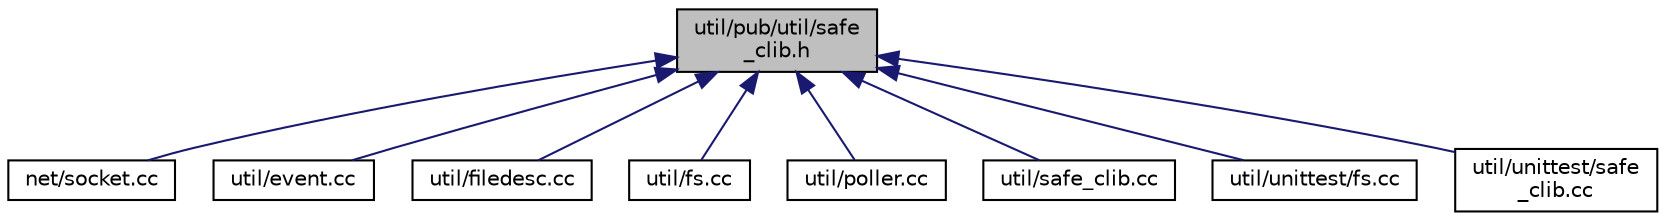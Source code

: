 digraph "util/pub/util/safe_clib.h"
{
 // LATEX_PDF_SIZE
  edge [fontname="Helvetica",fontsize="10",labelfontname="Helvetica",labelfontsize="10"];
  node [fontname="Helvetica",fontsize="10",shape=record];
  Node1 [label="util/pub/util/safe\l_clib.h",height=0.2,width=0.4,color="black", fillcolor="grey75", style="filled", fontcolor="black",tooltip="Signal-safe C library wrapper."];
  Node1 -> Node2 [dir="back",color="midnightblue",fontsize="10",style="solid",fontname="Helvetica"];
  Node2 [label="net/socket.cc",height=0.2,width=0.4,color="black", fillcolor="white", style="filled",URL="$d2/d88/socket_8cc.html",tooltip="Low-level tcp and udp sockets implementation"];
  Node1 -> Node3 [dir="back",color="midnightblue",fontsize="10",style="solid",fontname="Helvetica"];
  Node3 [label="util/event.cc",height=0.2,width=0.4,color="black", fillcolor="white", style="filled",URL="$d0/d1c/event_8cc.html",tooltip="Signaling kernel event counter implementation"];
  Node1 -> Node4 [dir="back",color="midnightblue",fontsize="10",style="solid",fontname="Helvetica"];
  Node4 [label="util/filedesc.cc",height=0.2,width=0.4,color="black", fillcolor="white", style="filled",URL="$d6/d4d/filedesc_8cc.html",tooltip="File descriptor implementation"];
  Node1 -> Node5 [dir="back",color="midnightblue",fontsize="10",style="solid",fontname="Helvetica"];
  Node5 [label="util/fs.cc",height=0.2,width=0.4,color="black", fillcolor="white", style="filled",URL="$db/de1/fs_8cc.html",tooltip="Common file system utilities implementation"];
  Node1 -> Node6 [dir="back",color="midnightblue",fontsize="10",style="solid",fontname="Helvetica"];
  Node6 [label="util/poller.cc",height=0.2,width=0.4,color="black", fillcolor="white", style="filled",URL="$d3/dd7/poller_8cc.html",tooltip="Kernel file descriptor event notification poller implementation"];
  Node1 -> Node7 [dir="back",color="midnightblue",fontsize="10",style="solid",fontname="Helvetica"];
  Node7 [label="util/safe_clib.cc",height=0.2,width=0.4,color="black", fillcolor="white", style="filled",URL="$dd/df5/safe__clib_8cc.html",tooltip="Signal-safe C library wrapper implementation"];
  Node1 -> Node8 [dir="back",color="midnightblue",fontsize="10",style="solid",fontname="Helvetica"];
  Node8 [label="util/unittest/fs.cc",height=0.2,width=0.4,color="black", fillcolor="white", style="filled",URL="$d9/d2e/unittest_2fs_8cc.html",tooltip="Tests for Common file system utilities."];
  Node1 -> Node9 [dir="back",color="midnightblue",fontsize="10",style="solid",fontname="Helvetica"];
  Node9 [label="util/unittest/safe\l_clib.cc",height=0.2,width=0.4,color="black", fillcolor="white", style="filled",URL="$d5/d0a/unittest_2safe__clib_8cc.html",tooltip="Tests for Signal-safe C library wrapper."];
}
